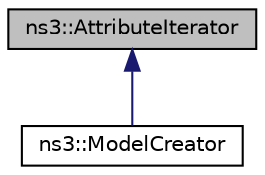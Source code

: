 digraph "ns3::AttributeIterator"
{
 // LATEX_PDF_SIZE
  edge [fontname="Helvetica",fontsize="10",labelfontname="Helvetica",labelfontsize="10"];
  node [fontname="Helvetica",fontsize="10",shape=record];
  Node1 [label="ns3::AttributeIterator",height=0.2,width=0.4,color="black", fillcolor="grey75", style="filled", fontcolor="black",tooltip="Iterator to iterate on the values of attributes of an ns3::Object."];
  Node1 -> Node2 [dir="back",color="midnightblue",fontsize="10",style="solid",fontname="Helvetica"];
  Node2 [label="ns3::ModelCreator",height=0.2,width=0.4,color="black", fillcolor="white", style="filled",URL="$classns3_1_1_model_creator.html",tooltip="ModelCreator class."];
}
